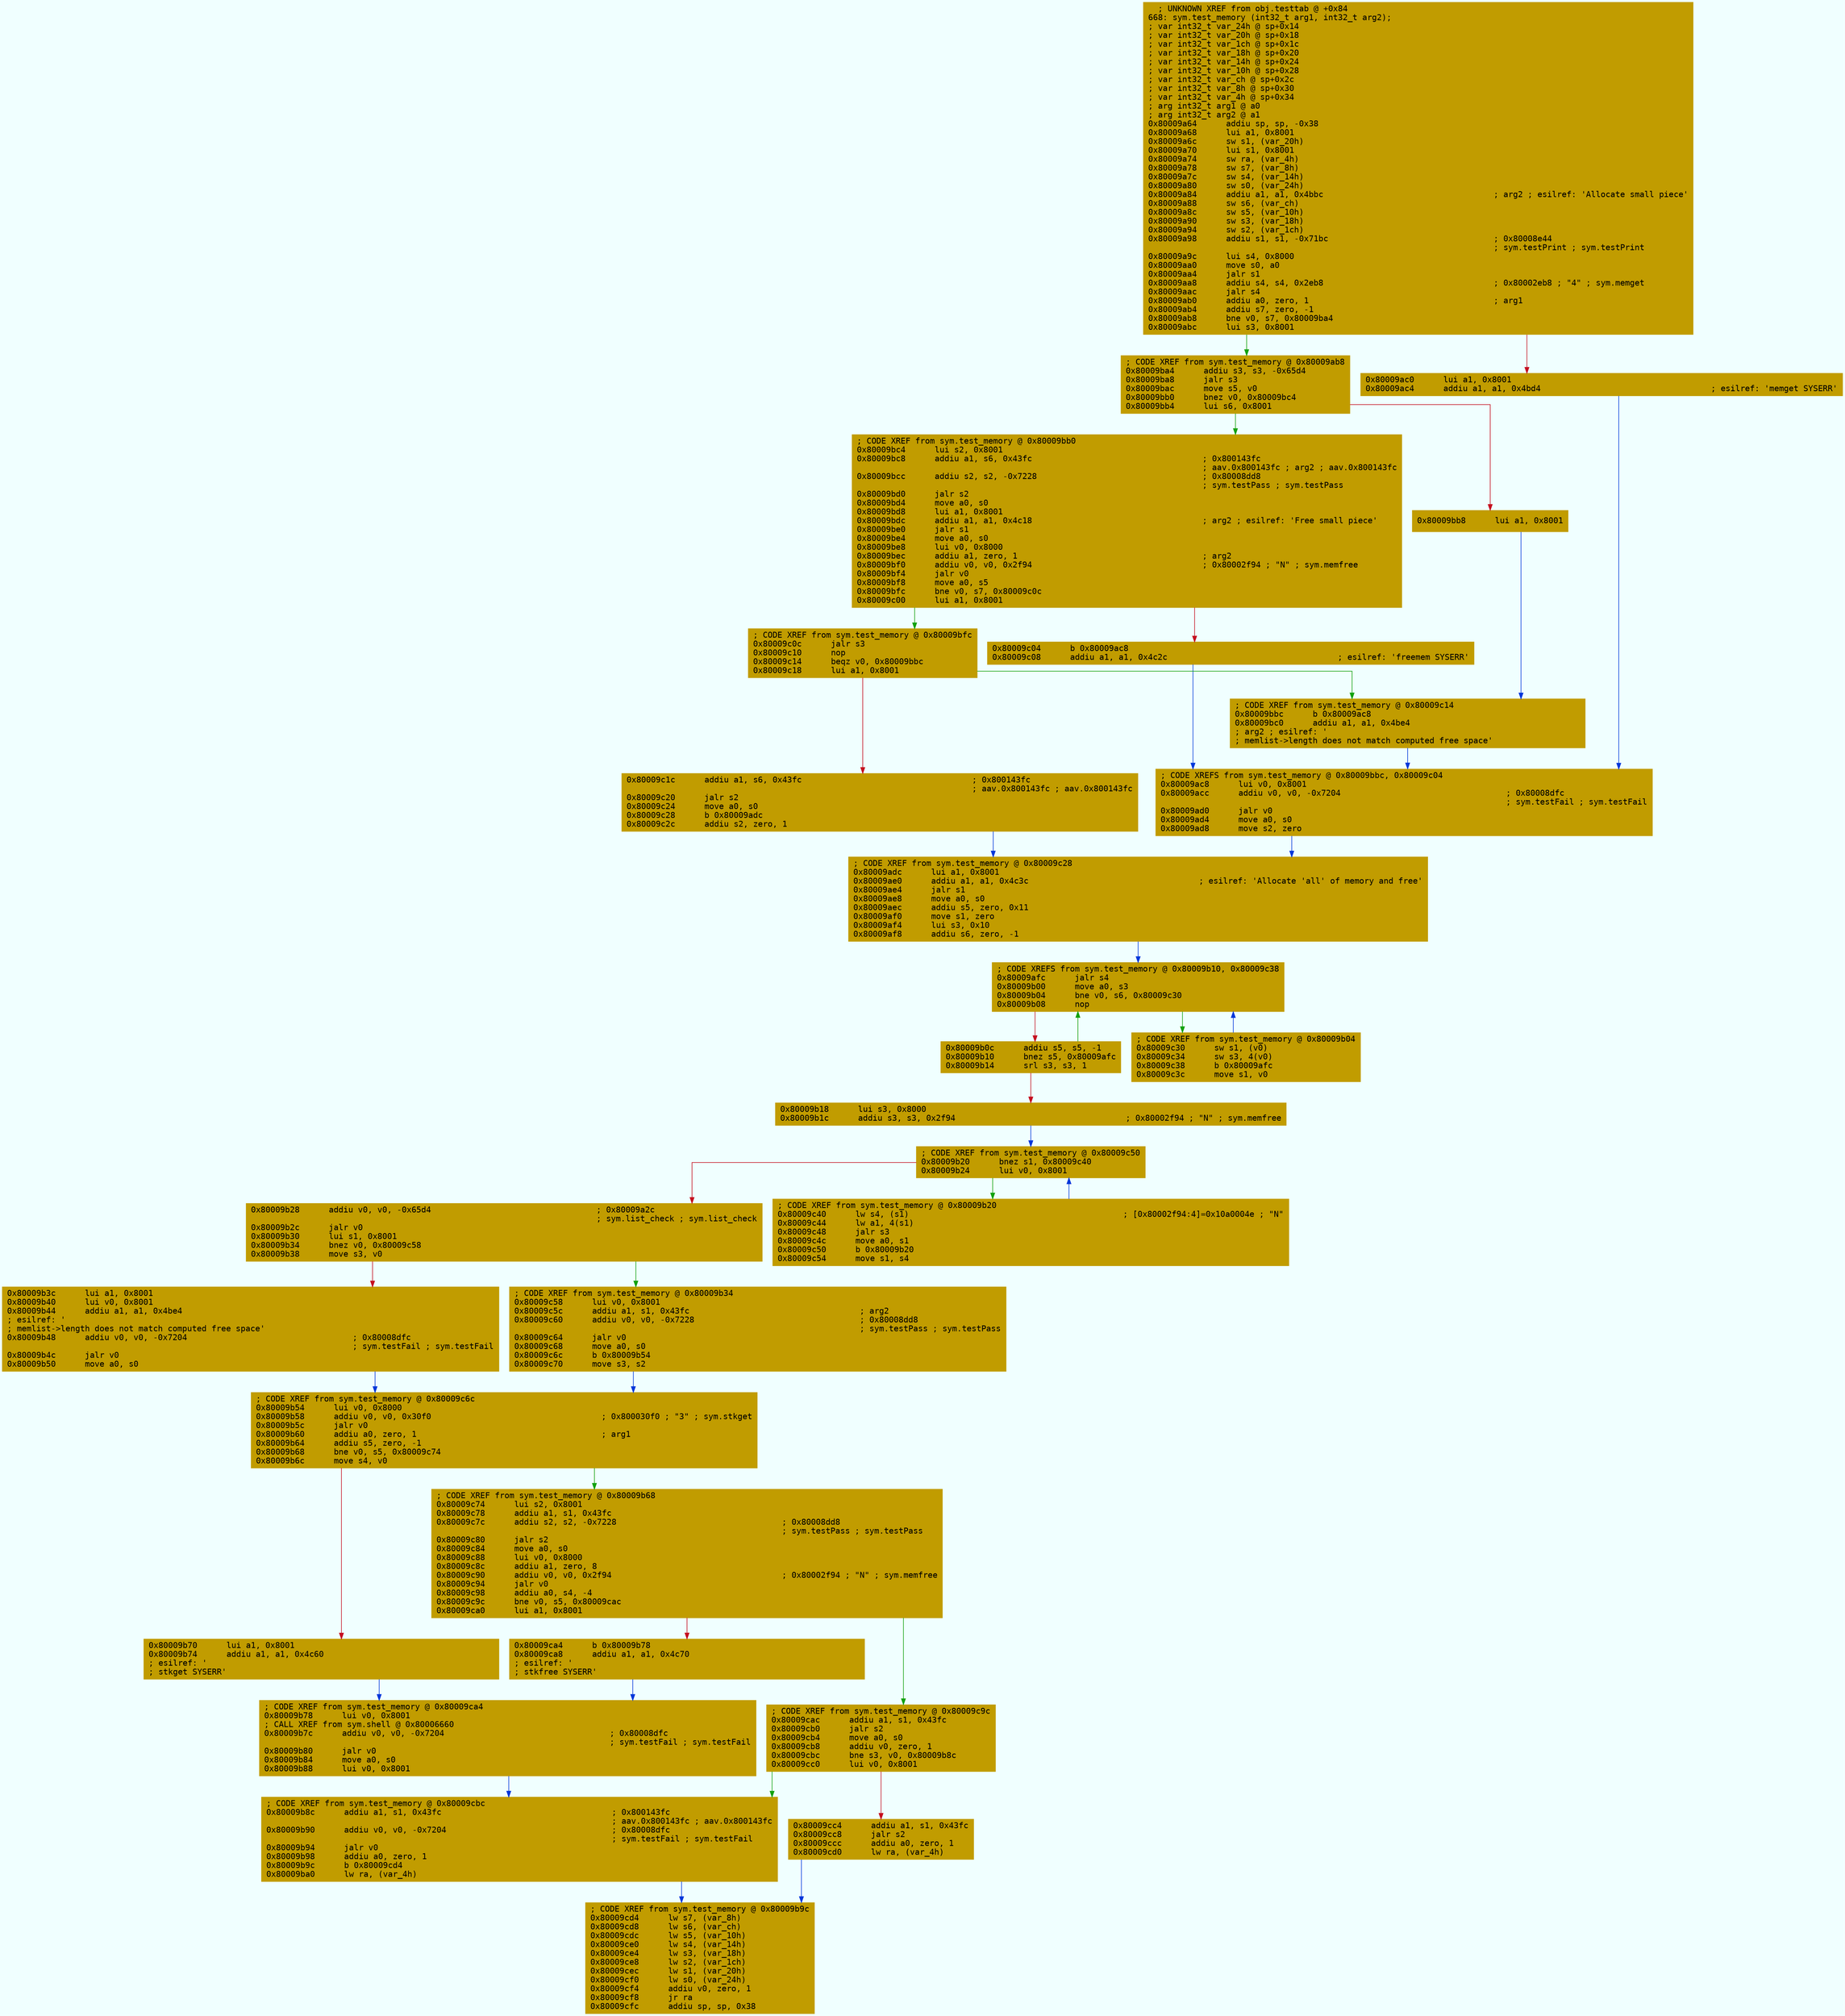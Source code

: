 digraph code {
	graph [bgcolor=azure fontsize=8 fontname="Courier" splines="ortho"];
	node [fillcolor=gray style=filled shape=box];
	edge [arrowhead="normal"];
	"0x80009a64" [URL="sym.test_memory/0x80009a64", fillcolor="#c19c00",color="#c19c00", fontname="Courier",label="  ; UNKNOWN XREF from obj.testtab @ +0x84\l668: sym.test_memory (int32_t arg1, int32_t arg2);\l; var int32_t var_24h @ sp+0x14\l; var int32_t var_20h @ sp+0x18\l; var int32_t var_1ch @ sp+0x1c\l; var int32_t var_18h @ sp+0x20\l; var int32_t var_14h @ sp+0x24\l; var int32_t var_10h @ sp+0x28\l; var int32_t var_ch @ sp+0x2c\l; var int32_t var_8h @ sp+0x30\l; var int32_t var_4h @ sp+0x34\l; arg int32_t arg1 @ a0\l; arg int32_t arg2 @ a1\l0x80009a64      addiu sp, sp, -0x38\l0x80009a68      lui a1, 0x8001\l0x80009a6c      sw s1, (var_20h)\l0x80009a70      lui s1, 0x8001\l0x80009a74      sw ra, (var_4h)\l0x80009a78      sw s7, (var_8h)\l0x80009a7c      sw s4, (var_14h)\l0x80009a80      sw s0, (var_24h)\l0x80009a84      addiu a1, a1, 0x4bbc                                   ; arg2 ; esilref: 'Allocate small piece'\l0x80009a88      sw s6, (var_ch)\l0x80009a8c      sw s5, (var_10h)\l0x80009a90      sw s3, (var_18h)\l0x80009a94      sw s2, (var_1ch)\l0x80009a98      addiu s1, s1, -0x71bc                                  ; 0x80008e44\l                                                                       ; sym.testPrint ; sym.testPrint\l0x80009a9c      lui s4, 0x8000\l0x80009aa0      move s0, a0\l0x80009aa4      jalr s1\l0x80009aa8      addiu s4, s4, 0x2eb8                                   ; 0x80002eb8 ; \"4\" ; sym.memget\l0x80009aac      jalr s4\l0x80009ab0      addiu a0, zero, 1                                      ; arg1\l0x80009ab4      addiu s7, zero, -1\l0x80009ab8      bne v0, s7, 0x80009ba4\l0x80009abc      lui s3, 0x8001\l"]
	"0x80009ac0" [URL="sym.test_memory/0x80009ac0", fillcolor="#c19c00",color="#c19c00", fontname="Courier",label="0x80009ac0      lui a1, 0x8001\l0x80009ac4      addiu a1, a1, 0x4bd4                                   ; esilref: 'memget SYSERR'\l"]
	"0x80009ac8" [URL="sym.test_memory/0x80009ac8", fillcolor="#c19c00",color="#c19c00", fontname="Courier",label="; CODE XREFS from sym.test_memory @ 0x80009bbc, 0x80009c04\l0x80009ac8      lui v0, 0x8001\l0x80009acc      addiu v0, v0, -0x7204                                  ; 0x80008dfc\l                                                                       ; sym.testFail ; sym.testFail\l0x80009ad0      jalr v0\l0x80009ad4      move a0, s0\l0x80009ad8      move s2, zero\l"]
	"0x80009adc" [URL="sym.test_memory/0x80009adc", fillcolor="#c19c00",color="#c19c00", fontname="Courier",label="; CODE XREF from sym.test_memory @ 0x80009c28\l0x80009adc      lui a1, 0x8001\l0x80009ae0      addiu a1, a1, 0x4c3c                                   ; esilref: 'Allocate 'all' of memory and free'\l0x80009ae4      jalr s1\l0x80009ae8      move a0, s0\l0x80009aec      addiu s5, zero, 0x11\l0x80009af0      move s1, zero\l0x80009af4      lui s3, 0x10\l0x80009af8      addiu s6, zero, -1\l"]
	"0x80009afc" [URL="sym.test_memory/0x80009afc", fillcolor="#c19c00",color="#c19c00", fontname="Courier",label="; CODE XREFS from sym.test_memory @ 0x80009b10, 0x80009c38\l0x80009afc      jalr s4\l0x80009b00      move a0, s3\l0x80009b04      bne v0, s6, 0x80009c30\l0x80009b08      nop\l"]
	"0x80009b0c" [URL="sym.test_memory/0x80009b0c", fillcolor="#c19c00",color="#c19c00", fontname="Courier",label="0x80009b0c      addiu s5, s5, -1\l0x80009b10      bnez s5, 0x80009afc\l0x80009b14      srl s3, s3, 1\l"]
	"0x80009b18" [URL="sym.test_memory/0x80009b18", fillcolor="#c19c00",color="#c19c00", fontname="Courier",label="0x80009b18      lui s3, 0x8000\l0x80009b1c      addiu s3, s3, 0x2f94                                   ; 0x80002f94 ; \"N\" ; sym.memfree\l"]
	"0x80009b20" [URL="sym.test_memory/0x80009b20", fillcolor="#c19c00",color="#c19c00", fontname="Courier",label="; CODE XREF from sym.test_memory @ 0x80009c50\l0x80009b20      bnez s1, 0x80009c40\l0x80009b24      lui v0, 0x8001\l"]
	"0x80009b28" [URL="sym.test_memory/0x80009b28", fillcolor="#c19c00",color="#c19c00", fontname="Courier",label="0x80009b28      addiu v0, v0, -0x65d4                                  ; 0x80009a2c\l                                                                       ; sym.list_check ; sym.list_check\l0x80009b2c      jalr v0\l0x80009b30      lui s1, 0x8001\l0x80009b34      bnez v0, 0x80009c58\l0x80009b38      move s3, v0\l"]
	"0x80009b3c" [URL="sym.test_memory/0x80009b3c", fillcolor="#c19c00",color="#c19c00", fontname="Courier",label="0x80009b3c      lui a1, 0x8001\l0x80009b40      lui v0, 0x8001\l0x80009b44      addiu a1, a1, 0x4be4                                   \l; esilref: '\l; memlist->length does not match computed free space'\l0x80009b48      addiu v0, v0, -0x7204                                  ; 0x80008dfc\l                                                                       ; sym.testFail ; sym.testFail\l0x80009b4c      jalr v0\l0x80009b50      move a0, s0\l"]
	"0x80009b54" [URL="sym.test_memory/0x80009b54", fillcolor="#c19c00",color="#c19c00", fontname="Courier",label="; CODE XREF from sym.test_memory @ 0x80009c6c\l0x80009b54      lui v0, 0x8000\l0x80009b58      addiu v0, v0, 0x30f0                                   ; 0x800030f0 ; \"3\" ; sym.stkget\l0x80009b5c      jalr v0\l0x80009b60      addiu a0, zero, 1                                      ; arg1\l0x80009b64      addiu s5, zero, -1\l0x80009b68      bne v0, s5, 0x80009c74\l0x80009b6c      move s4, v0\l"]
	"0x80009b70" [URL="sym.test_memory/0x80009b70", fillcolor="#c19c00",color="#c19c00", fontname="Courier",label="0x80009b70      lui a1, 0x8001\l0x80009b74      addiu a1, a1, 0x4c60                                   \l; esilref: '\l; stkget SYSERR'\l"]
	"0x80009b78" [URL="sym.test_memory/0x80009b78", fillcolor="#c19c00",color="#c19c00", fontname="Courier",label="; CODE XREF from sym.test_memory @ 0x80009ca4\l0x80009b78      lui v0, 0x8001\l; CALL XREF from sym.shell @ 0x80006660\l0x80009b7c      addiu v0, v0, -0x7204                                  ; 0x80008dfc\l                                                                       ; sym.testFail ; sym.testFail\l0x80009b80      jalr v0\l0x80009b84      move a0, s0\l0x80009b88      lui v0, 0x8001\l"]
	"0x80009b8c" [URL="sym.test_memory/0x80009b8c", fillcolor="#c19c00",color="#c19c00", fontname="Courier",label="; CODE XREF from sym.test_memory @ 0x80009cbc\l0x80009b8c      addiu a1, s1, 0x43fc                                   ; 0x800143fc\l                                                                       ; aav.0x800143fc ; aav.0x800143fc\l0x80009b90      addiu v0, v0, -0x7204                                  ; 0x80008dfc\l                                                                       ; sym.testFail ; sym.testFail\l0x80009b94      jalr v0\l0x80009b98      addiu a0, zero, 1\l0x80009b9c      b 0x80009cd4\l0x80009ba0      lw ra, (var_4h)\l"]
	"0x80009ba4" [URL="sym.test_memory/0x80009ba4", fillcolor="#c19c00",color="#c19c00", fontname="Courier",label="; CODE XREF from sym.test_memory @ 0x80009ab8\l0x80009ba4      addiu s3, s3, -0x65d4\l0x80009ba8      jalr s3\l0x80009bac      move s5, v0\l0x80009bb0      bnez v0, 0x80009bc4\l0x80009bb4      lui s6, 0x8001\l"]
	"0x80009bb8" [URL="sym.test_memory/0x80009bb8", fillcolor="#c19c00",color="#c19c00", fontname="Courier",label="0x80009bb8      lui a1, 0x8001\l"]
	"0x80009bbc" [URL="sym.test_memory/0x80009bbc", fillcolor="#c19c00",color="#c19c00", fontname="Courier",label="; CODE XREF from sym.test_memory @ 0x80009c14\l0x80009bbc      b 0x80009ac8\l0x80009bc0      addiu a1, a1, 0x4be4                                   \l; arg2 ; esilref: '\l; memlist->length does not match computed free space'\l"]
	"0x80009bc4" [URL="sym.test_memory/0x80009bc4", fillcolor="#c19c00",color="#c19c00", fontname="Courier",label="; CODE XREF from sym.test_memory @ 0x80009bb0\l0x80009bc4      lui s2, 0x8001\l0x80009bc8      addiu a1, s6, 0x43fc                                   ; 0x800143fc\l                                                                       ; aav.0x800143fc ; arg2 ; aav.0x800143fc\l0x80009bcc      addiu s2, s2, -0x7228                                  ; 0x80008dd8\l                                                                       ; sym.testPass ; sym.testPass\l0x80009bd0      jalr s2\l0x80009bd4      move a0, s0\l0x80009bd8      lui a1, 0x8001\l0x80009bdc      addiu a1, a1, 0x4c18                                   ; arg2 ; esilref: 'Free small piece'\l0x80009be0      jalr s1\l0x80009be4      move a0, s0\l0x80009be8      lui v0, 0x8000\l0x80009bec      addiu a1, zero, 1                                      ; arg2\l0x80009bf0      addiu v0, v0, 0x2f94                                   ; 0x80002f94 ; \"N\" ; sym.memfree\l0x80009bf4      jalr v0\l0x80009bf8      move a0, s5\l0x80009bfc      bne v0, s7, 0x80009c0c\l0x80009c00      lui a1, 0x8001\l"]
	"0x80009c04" [URL="sym.test_memory/0x80009c04", fillcolor="#c19c00",color="#c19c00", fontname="Courier",label="0x80009c04      b 0x80009ac8\l0x80009c08      addiu a1, a1, 0x4c2c                                   ; esilref: 'freemem SYSERR'\l"]
	"0x80009c0c" [URL="sym.test_memory/0x80009c0c", fillcolor="#c19c00",color="#c19c00", fontname="Courier",label="; CODE XREF from sym.test_memory @ 0x80009bfc\l0x80009c0c      jalr s3\l0x80009c10      nop\l0x80009c14      beqz v0, 0x80009bbc\l0x80009c18      lui a1, 0x8001\l"]
	"0x80009c1c" [URL="sym.test_memory/0x80009c1c", fillcolor="#c19c00",color="#c19c00", fontname="Courier",label="0x80009c1c      addiu a1, s6, 0x43fc                                   ; 0x800143fc\l                                                                       ; aav.0x800143fc ; aav.0x800143fc\l0x80009c20      jalr s2\l0x80009c24      move a0, s0\l0x80009c28      b 0x80009adc\l0x80009c2c      addiu s2, zero, 1\l"]
	"0x80009c30" [URL="sym.test_memory/0x80009c30", fillcolor="#c19c00",color="#c19c00", fontname="Courier",label="; CODE XREF from sym.test_memory @ 0x80009b04\l0x80009c30      sw s1, (v0)\l0x80009c34      sw s3, 4(v0)\l0x80009c38      b 0x80009afc\l0x80009c3c      move s1, v0\l"]
	"0x80009c40" [URL="sym.test_memory/0x80009c40", fillcolor="#c19c00",color="#c19c00", fontname="Courier",label="; CODE XREF from sym.test_memory @ 0x80009b20\l0x80009c40      lw s4, (s1)                                            ; [0x80002f94:4]=0x10a0004e ; \"N\"\l0x80009c44      lw a1, 4(s1)\l0x80009c48      jalr s3\l0x80009c4c      move a0, s1\l0x80009c50      b 0x80009b20\l0x80009c54      move s1, s4\l"]
	"0x80009c58" [URL="sym.test_memory/0x80009c58", fillcolor="#c19c00",color="#c19c00", fontname="Courier",label="; CODE XREF from sym.test_memory @ 0x80009b34\l0x80009c58      lui v0, 0x8001\l0x80009c5c      addiu a1, s1, 0x43fc                                   ; arg2\l0x80009c60      addiu v0, v0, -0x7228                                  ; 0x80008dd8\l                                                                       ; sym.testPass ; sym.testPass\l0x80009c64      jalr v0\l0x80009c68      move a0, s0\l0x80009c6c      b 0x80009b54\l0x80009c70      move s3, s2\l"]
	"0x80009c74" [URL="sym.test_memory/0x80009c74", fillcolor="#c19c00",color="#c19c00", fontname="Courier",label="; CODE XREF from sym.test_memory @ 0x80009b68\l0x80009c74      lui s2, 0x8001\l0x80009c78      addiu a1, s1, 0x43fc\l0x80009c7c      addiu s2, s2, -0x7228                                  ; 0x80008dd8\l                                                                       ; sym.testPass ; sym.testPass\l0x80009c80      jalr s2\l0x80009c84      move a0, s0\l0x80009c88      lui v0, 0x8000\l0x80009c8c      addiu a1, zero, 8\l0x80009c90      addiu v0, v0, 0x2f94                                   ; 0x80002f94 ; \"N\" ; sym.memfree\l0x80009c94      jalr v0\l0x80009c98      addiu a0, s4, -4\l0x80009c9c      bne v0, s5, 0x80009cac\l0x80009ca0      lui a1, 0x8001\l"]
	"0x80009ca4" [URL="sym.test_memory/0x80009ca4", fillcolor="#c19c00",color="#c19c00", fontname="Courier",label="0x80009ca4      b 0x80009b78\l0x80009ca8      addiu a1, a1, 0x4c70                                   \l; esilref: '\l; stkfree SYSERR'\l"]
	"0x80009cac" [URL="sym.test_memory/0x80009cac", fillcolor="#c19c00",color="#c19c00", fontname="Courier",label="; CODE XREF from sym.test_memory @ 0x80009c9c\l0x80009cac      addiu a1, s1, 0x43fc\l0x80009cb0      jalr s2\l0x80009cb4      move a0, s0\l0x80009cb8      addiu v0, zero, 1\l0x80009cbc      bne s3, v0, 0x80009b8c\l0x80009cc0      lui v0, 0x8001\l"]
	"0x80009cc4" [URL="sym.test_memory/0x80009cc4", fillcolor="#c19c00",color="#c19c00", fontname="Courier",label="0x80009cc4      addiu a1, s1, 0x43fc\l0x80009cc8      jalr s2\l0x80009ccc      addiu a0, zero, 1\l0x80009cd0      lw ra, (var_4h)\l"]
	"0x80009cd4" [URL="sym.test_memory/0x80009cd4", fillcolor="#c19c00",color="#c19c00", fontname="Courier",label="; CODE XREF from sym.test_memory @ 0x80009b9c\l0x80009cd4      lw s7, (var_8h)\l0x80009cd8      lw s6, (var_ch)\l0x80009cdc      lw s5, (var_10h)\l0x80009ce0      lw s4, (var_14h)\l0x80009ce4      lw s3, (var_18h)\l0x80009ce8      lw s2, (var_1ch)\l0x80009cec      lw s1, (var_20h)\l0x80009cf0      lw s0, (var_24h)\l0x80009cf4      addiu v0, zero, 1\l0x80009cf8      jr ra\l0x80009cfc      addiu sp, sp, 0x38\l"]
        "0x80009a64" -> "0x80009ba4" [color="#13a10e"];
        "0x80009a64" -> "0x80009ac0" [color="#c50f1f"];
        "0x80009ac0" -> "0x80009ac8" [color="#0037da"];
        "0x80009ac8" -> "0x80009adc" [color="#0037da"];
        "0x80009adc" -> "0x80009afc" [color="#0037da"];
        "0x80009afc" -> "0x80009c30" [color="#13a10e"];
        "0x80009afc" -> "0x80009b0c" [color="#c50f1f"];
        "0x80009b0c" -> "0x80009afc" [color="#13a10e"];
        "0x80009b0c" -> "0x80009b18" [color="#c50f1f"];
        "0x80009b18" -> "0x80009b20" [color="#0037da"];
        "0x80009b20" -> "0x80009c40" [color="#13a10e"];
        "0x80009b20" -> "0x80009b28" [color="#c50f1f"];
        "0x80009b28" -> "0x80009c58" [color="#13a10e"];
        "0x80009b28" -> "0x80009b3c" [color="#c50f1f"];
        "0x80009b3c" -> "0x80009b54" [color="#0037da"];
        "0x80009b54" -> "0x80009c74" [color="#13a10e"];
        "0x80009b54" -> "0x80009b70" [color="#c50f1f"];
        "0x80009b70" -> "0x80009b78" [color="#0037da"];
        "0x80009b78" -> "0x80009b8c" [color="#0037da"];
        "0x80009b8c" -> "0x80009cd4" [color="#0037da"];
        "0x80009ba4" -> "0x80009bc4" [color="#13a10e"];
        "0x80009ba4" -> "0x80009bb8" [color="#c50f1f"];
        "0x80009bb8" -> "0x80009bbc" [color="#0037da"];
        "0x80009bbc" -> "0x80009ac8" [color="#0037da"];
        "0x80009bc4" -> "0x80009c0c" [color="#13a10e"];
        "0x80009bc4" -> "0x80009c04" [color="#c50f1f"];
        "0x80009c04" -> "0x80009ac8" [color="#0037da"];
        "0x80009c0c" -> "0x80009bbc" [color="#13a10e"];
        "0x80009c0c" -> "0x80009c1c" [color="#c50f1f"];
        "0x80009c1c" -> "0x80009adc" [color="#0037da"];
        "0x80009c30" -> "0x80009afc" [color="#0037da"];
        "0x80009c40" -> "0x80009b20" [color="#0037da"];
        "0x80009c58" -> "0x80009b54" [color="#0037da"];
        "0x80009c74" -> "0x80009cac" [color="#13a10e"];
        "0x80009c74" -> "0x80009ca4" [color="#c50f1f"];
        "0x80009ca4" -> "0x80009b78" [color="#0037da"];
        "0x80009cac" -> "0x80009b8c" [color="#13a10e"];
        "0x80009cac" -> "0x80009cc4" [color="#c50f1f"];
        "0x80009cc4" -> "0x80009cd4" [color="#0037da"];
}
